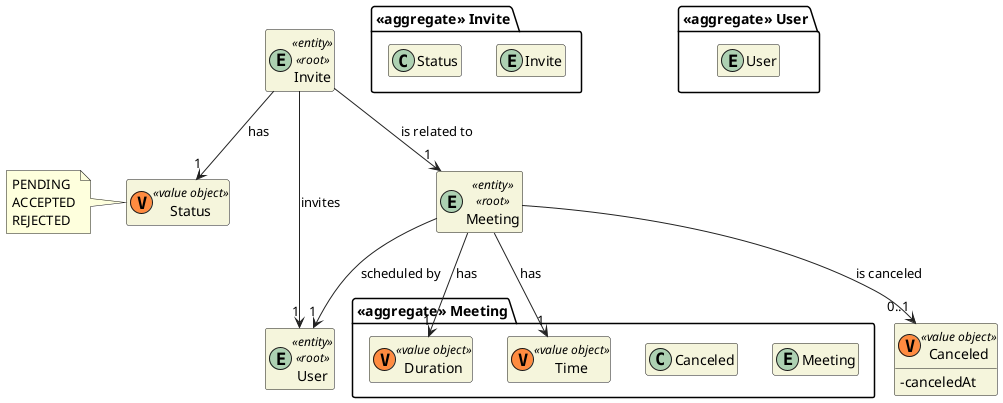 @startuml DM-EVENTS
'https://plantuml.com/class-diagram

skinparam classAttributeIconSize 0
hide empty attributes
hide empty methods
skinparam classBackgroundColor beige
skinparam ArrowColor #222222

package "<<aggregate>> Meeting" {
  entity Meeting

  class Canceled
  class Time <<(V,#FF8B40) value object>> {}
  class Duration <<(V,#FF8B40) value object>> {}
}

class Canceled <<(V,#FF8B40) value object>> {
  - canceledAt
}

entity Meeting <<entity>> <<root>> {

}

package "<<aggregate>> Invite" {
  entity Invite

  class Status
}

class Status <<(V,#FF8B40) value object>> {}

note left of Status
  PENDING
  ACCEPTED
  REJECTED
end note

entity Invite <<entity>> <<root>> {

}

package "<<aggregate>> User" {
  entity User
}

entity User <<entity>> <<root>> {

}

Invite --> "1" User : invites
Invite --> "1" Meeting : is related to
Invite --> "1" Status : has

Meeting --> "1" User : scheduled by
Meeting --> "0..1" Canceled : is canceled

Meeting --> "1" Time : has
Meeting --> "1" Duration : has

@enduml
